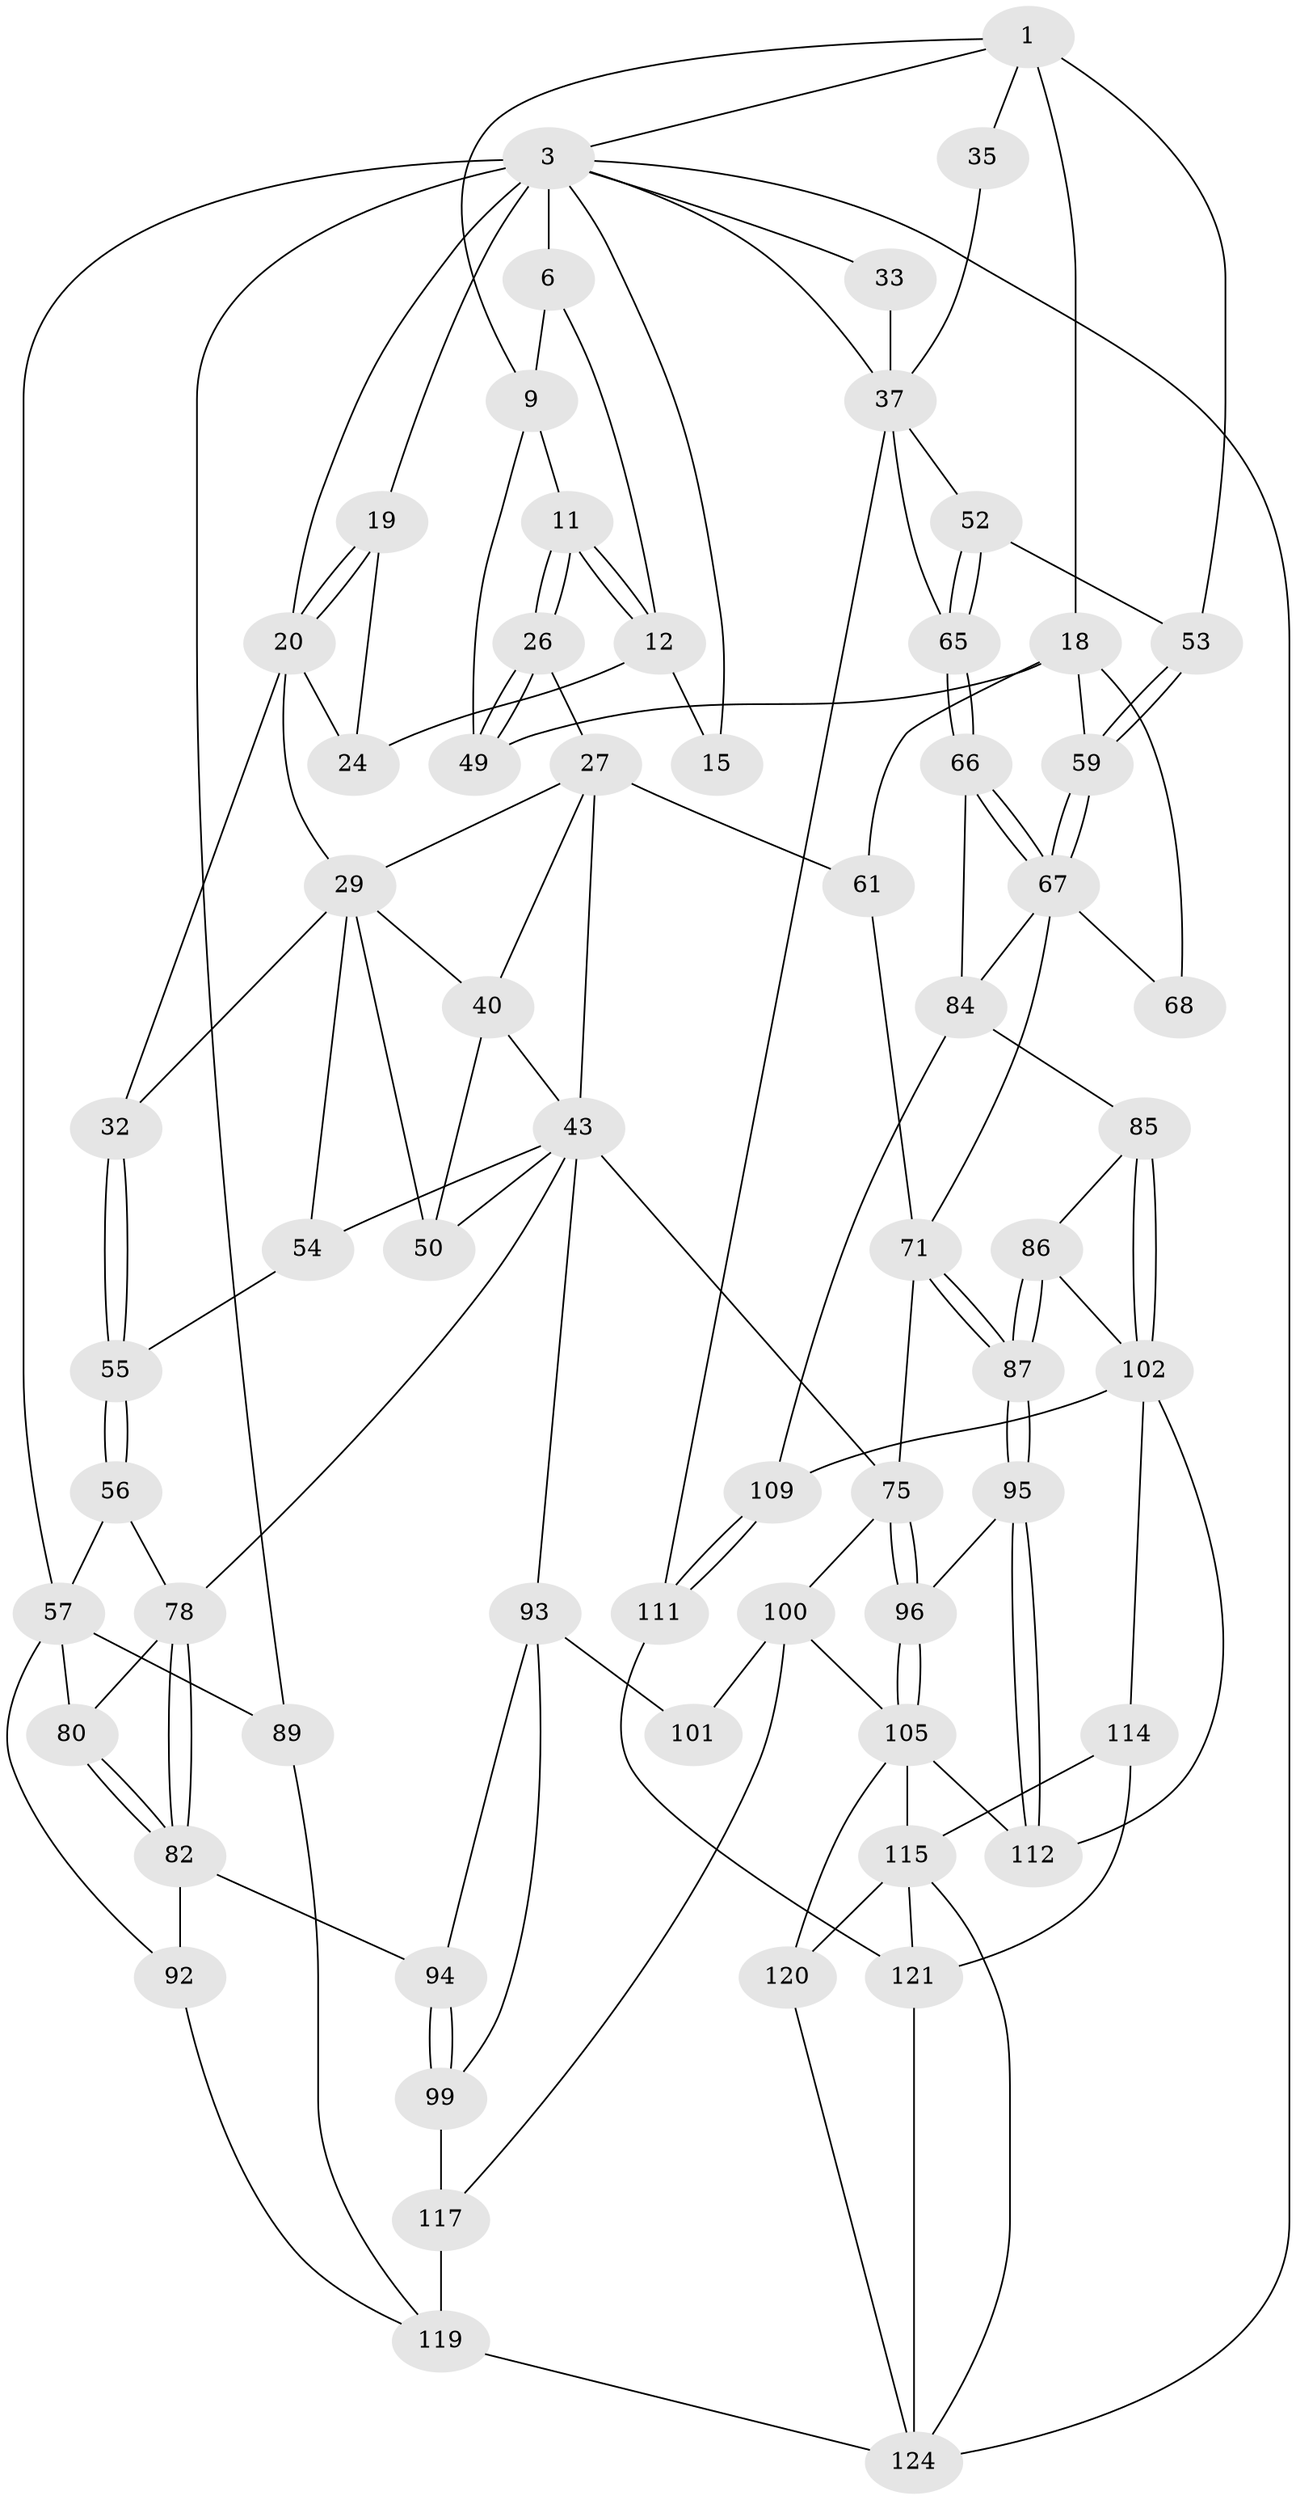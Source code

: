 // original degree distribution, {3: 0.03125, 5: 0.46875, 6: 0.2578125, 4: 0.2421875}
// Generated by graph-tools (version 1.1) at 2025/16/03/09/25 04:16:53]
// undirected, 64 vertices, 140 edges
graph export_dot {
graph [start="1"]
  node [color=gray90,style=filled];
  1 [pos="+0.6082995657925938+0",super="+2+8"];
  3 [pos="+1+0",super="+73+4"];
  6 [pos="+0.39956146691099304+0",super="+7"];
  9 [pos="+0.5160427080767892+0.17986304816748003",super="+10"];
  11 [pos="+0.47905533055058147+0.1906162279428761"];
  12 [pos="+0.4735881267019069+0.18684450900691052",super="+13+23"];
  15 [pos="+0.3042825837131218+0.06151895990546555"];
  18 [pos="+0.70501886218055+0.21184662463823983",super="+46"];
  19 [pos="+0.13891079273097673+0.05156155658423304"];
  20 [pos="+0+0.20215646603917714",super="+25+21"];
  24 [pos="+0.19692568927130605+0.16306546774256545"];
  26 [pos="+0.4128921663259006+0.2887256416018003"];
  27 [pos="+0.40356054614614434+0.29513630193916185",super="+42+28"];
  29 [pos="+0.19616595587432817+0.19593247224682067",super="+30"];
  32 [pos="+0.010568020738871685+0.27159563834476114"];
  33 [pos="+0.8377309770931539+0.183381038115768",super="+34+36"];
  35 [pos="+0.8125338409793027+0.1876429318636404"];
  37 [pos="+1+0.26538074788913096",super="+38+64"];
  40 [pos="+0.21324215845801786+0.3289980001760019",super="+41"];
  43 [pos="+0.33337577373022664+0.45623198901138606",super="+62+44"];
  49 [pos="+0.5609312266514455+0.4743819517906274"];
  50 [pos="+0.19678250995588767+0.3974430550713295"];
  52 [pos="+0.8944959344380877+0.40501423763398164"];
  53 [pos="+0.8334949816387143+0.4029899442406749"];
  54 [pos="+0.10499423623130412+0.44837011141893246"];
  55 [pos="+0.07943542580997631+0.4583376508329322"];
  56 [pos="+0.06161977631837127+0.4698328916008825"];
  57 [pos="+0.05419856591566376+0.4710401766348025",super="+81+58"];
  59 [pos="+0.8064656415208363+0.45388936475484987"];
  61 [pos="+0.5632059776196104+0.4802196263555774"];
  65 [pos="+1+0.5337005159156252"];
  66 [pos="+1+0.5548432975607548",super="+88"];
  67 [pos="+0.8043650549093543+0.5308039148542306",super="+69"];
  68 [pos="+0.7072573800048232+0.48939609385002947"];
  71 [pos="+0.7201854971360615+0.5857531268877555",super="+72"];
  75 [pos="+0.5143298941721705+0.6030048968128346",super="+76"];
  78 [pos="+0.15420338166355+0.6396043136010707",super="+79"];
  80 [pos="+0.03572083985455661+0.6196560857019447"];
  82 [pos="+0.1483763379176126+0.6969771163046056",super="+91"];
  84 [pos="+0.8047069091828042+0.6805685388672341",super="+108"];
  85 [pos="+0.763856225579033+0.6903873270278345"];
  86 [pos="+0.7593486263974896+0.6896678738712498"];
  87 [pos="+0.6783719123776959+0.6611379310583049"];
  89 [pos="+0+0.7465823315676529",super="+104"];
  92 [pos="+0.13054965373387334+0.7747182850329345"];
  93 [pos="+0.3157513014069723+0.6311215290095558",super="+97"];
  94 [pos="+0.27269007685468527+0.6649992298679741"];
  95 [pos="+0.6747256579389742+0.6641132373528363"];
  96 [pos="+0.5353158028616473+0.631444905724613"];
  99 [pos="+0.26358876809093174+0.7970740092842734"];
  100 [pos="+0.4027159154321047+0.7253589593402453",super="+107"];
  101 [pos="+0.36761422408955646+0.704874850315496"];
  102 [pos="+0.7633455762230146+0.7423892383389091",super="+110+103"];
  105 [pos="+0.5356567827165739+0.6559216816114191",super="+106+113"];
  109 [pos="+0.8778742693193717+0.7869983399118109"];
  111 [pos="+0.9122992744647618+0.8152791701353785"];
  112 [pos="+0.6743087941739837+0.7238881705406938"];
  114 [pos="+0.7777158892716975+0.8197314696549511"];
  115 [pos="+0.6758280477468509+0.826097791096804",super="+116+123"];
  117 [pos="+0.37450743806239434+0.9612881321710434",super="+118"];
  119 [pos="+0.1513685139807203+0.8012879438053572",super="+127"];
  120 [pos="+0.6056204139482733+0.8411616885954419"];
  121 [pos="+0.9100723726455135+0.8325336135648658",super="+122"];
  124 [pos="+0.7749652960328116+1",super="+125+126"];
  1 -- 18 [weight=2];
  1 -- 35;
  1 -- 3;
  1 -- 53;
  1 -- 9;
  3 -- 33;
  3 -- 124;
  3 -- 19;
  3 -- 6;
  3 -- 15;
  3 -- 89 [weight=2];
  3 -- 37;
  3 -- 20;
  3 -- 57;
  6 -- 12;
  6 -- 9;
  9 -- 11;
  9 -- 49;
  11 -- 12;
  11 -- 12;
  11 -- 26;
  11 -- 26;
  12 -- 15 [weight=2];
  12 -- 24;
  18 -- 49;
  18 -- 68 [weight=2];
  18 -- 59;
  18 -- 61;
  19 -- 20;
  19 -- 20;
  19 -- 24;
  20 -- 24;
  20 -- 29;
  20 -- 32;
  26 -- 27;
  26 -- 49;
  26 -- 49;
  27 -- 43 [weight=2];
  27 -- 61;
  27 -- 40;
  27 -- 29;
  29 -- 32;
  29 -- 50;
  29 -- 54;
  29 -- 40;
  32 -- 55;
  32 -- 55;
  33 -- 37;
  35 -- 37;
  37 -- 52;
  37 -- 65;
  37 -- 111;
  40 -- 50;
  40 -- 43;
  43 -- 54;
  43 -- 75;
  43 -- 93;
  43 -- 78;
  43 -- 50;
  52 -- 53;
  52 -- 65;
  52 -- 65;
  53 -- 59;
  53 -- 59;
  54 -- 55;
  55 -- 56;
  55 -- 56;
  56 -- 57;
  56 -- 78;
  57 -- 80;
  57 -- 92;
  57 -- 89 [weight=2];
  59 -- 67;
  59 -- 67;
  61 -- 71;
  65 -- 66;
  65 -- 66;
  66 -- 67 [weight=2];
  66 -- 67;
  66 -- 84;
  67 -- 68;
  67 -- 84;
  67 -- 71;
  71 -- 87;
  71 -- 87;
  71 -- 75;
  75 -- 96;
  75 -- 96;
  75 -- 100;
  78 -- 82;
  78 -- 82;
  78 -- 80;
  80 -- 82;
  80 -- 82;
  82 -- 92;
  82 -- 94;
  84 -- 85;
  84 -- 109;
  85 -- 86;
  85 -- 102;
  85 -- 102;
  86 -- 87;
  86 -- 87;
  86 -- 102;
  87 -- 95;
  87 -- 95;
  89 -- 119;
  92 -- 119;
  93 -- 94;
  93 -- 101 [weight=2];
  93 -- 99;
  94 -- 99;
  94 -- 99;
  95 -- 96;
  95 -- 112;
  95 -- 112;
  96 -- 105;
  96 -- 105;
  99 -- 117;
  100 -- 101;
  100 -- 105;
  100 -- 117;
  102 -- 114;
  102 -- 109;
  102 -- 112;
  105 -- 120;
  105 -- 112;
  105 -- 115;
  109 -- 111;
  109 -- 111;
  111 -- 121;
  114 -- 115;
  114 -- 121;
  115 -- 120;
  115 -- 124;
  115 -- 121;
  117 -- 119 [weight=2];
  119 -- 124;
  120 -- 124;
  121 -- 124;
}
